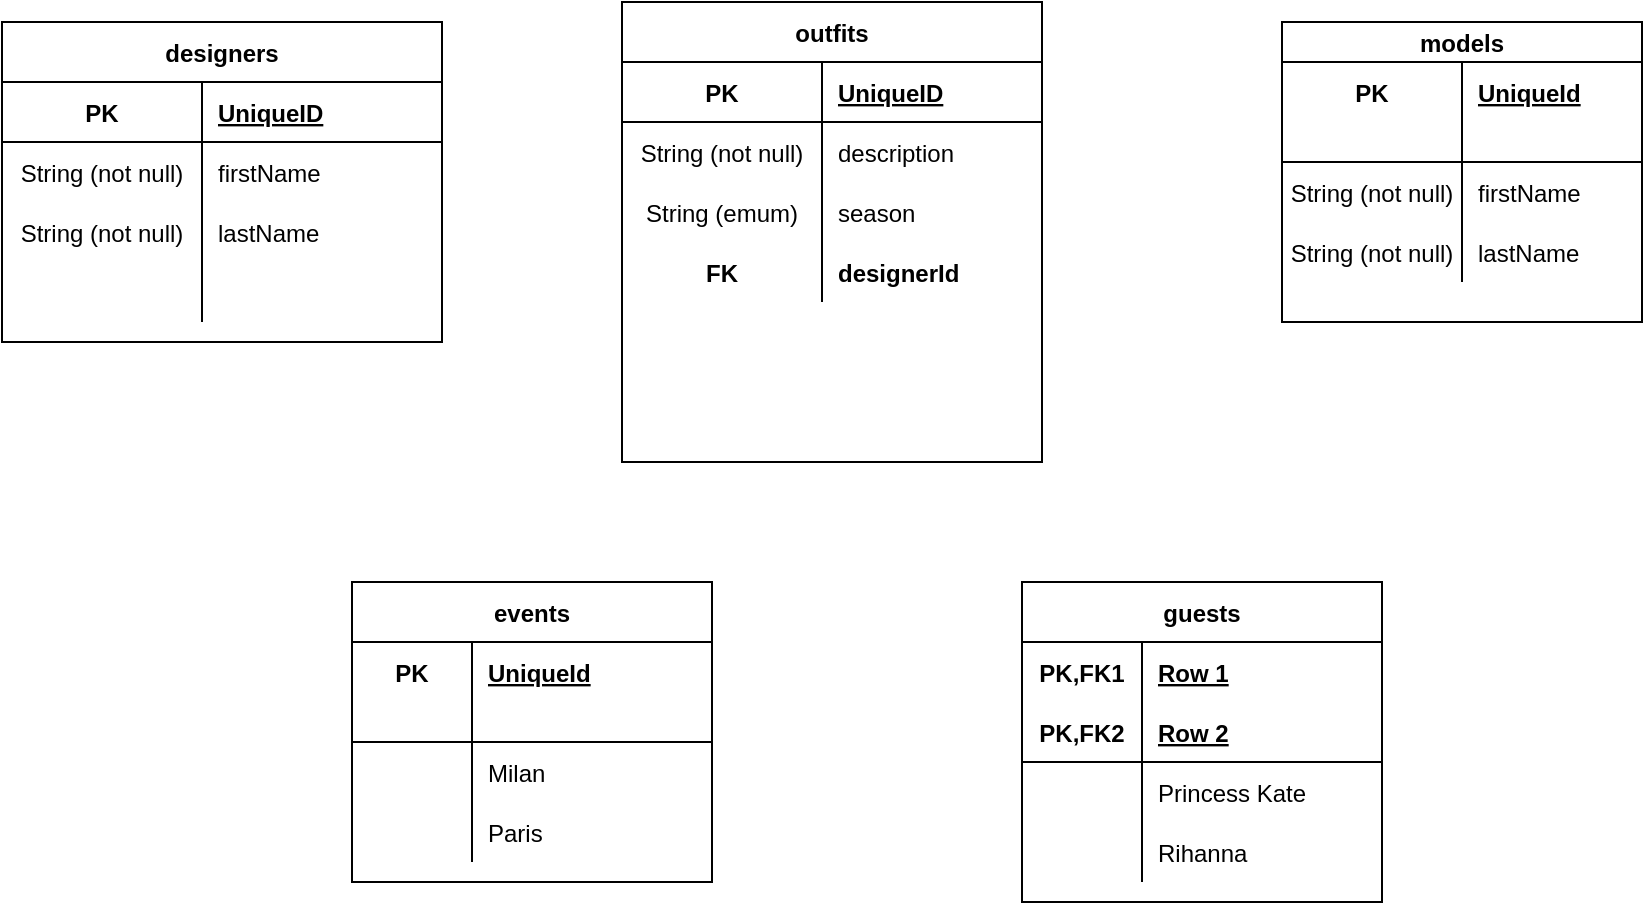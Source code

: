 <mxfile version="14.9.6" type="github">
  <diagram id="R2lEEEUBdFMjLlhIrx00" name="Page-1">
    <mxGraphModel dx="2703" dy="1529" grid="1" gridSize="10" guides="1" tooltips="1" connect="1" arrows="1" fold="1" page="1" pageScale="1" pageWidth="850" pageHeight="1100" math="0" shadow="0" extFonts="Permanent Marker^https://fonts.googleapis.com/css?family=Permanent+Marker">
      <root>
        <mxCell id="0" />
        <mxCell id="1" parent="0" />
        <mxCell id="n0nqkG9T2Kt_HHm7O6Rn-1" value="outfits" style="shape=table;startSize=30;container=1;collapsible=1;childLayout=tableLayout;fixedRows=1;rowLines=0;fontStyle=1;align=center;resizeLast=1;" parent="1" vertex="1">
          <mxGeometry x="380" y="30" width="210" height="230" as="geometry">
            <mxRectangle x="50" y="40" width="70" height="30" as="alternateBounds" />
          </mxGeometry>
        </mxCell>
        <mxCell id="n0nqkG9T2Kt_HHm7O6Rn-2" value="" style="shape=partialRectangle;collapsible=0;dropTarget=0;pointerEvents=0;fillColor=none;top=0;left=0;bottom=1;right=0;points=[[0,0.5],[1,0.5]];portConstraint=eastwest;" parent="n0nqkG9T2Kt_HHm7O6Rn-1" vertex="1">
          <mxGeometry y="30" width="210" height="30" as="geometry" />
        </mxCell>
        <mxCell id="n0nqkG9T2Kt_HHm7O6Rn-3" value="PK" style="shape=partialRectangle;connectable=0;fillColor=none;top=0;left=0;bottom=0;right=0;fontStyle=1;overflow=hidden;" parent="n0nqkG9T2Kt_HHm7O6Rn-2" vertex="1">
          <mxGeometry width="100" height="30" as="geometry" />
        </mxCell>
        <mxCell id="n0nqkG9T2Kt_HHm7O6Rn-4" value="UniqueID" style="shape=partialRectangle;connectable=0;fillColor=none;top=0;left=0;bottom=0;right=0;align=left;spacingLeft=6;fontStyle=5;overflow=hidden;" parent="n0nqkG9T2Kt_HHm7O6Rn-2" vertex="1">
          <mxGeometry x="100" width="110" height="30" as="geometry" />
        </mxCell>
        <mxCell id="n0nqkG9T2Kt_HHm7O6Rn-5" value="" style="shape=partialRectangle;collapsible=0;dropTarget=0;pointerEvents=0;fillColor=none;top=0;left=0;bottom=0;right=0;points=[[0,0.5],[1,0.5]];portConstraint=eastwest;" parent="n0nqkG9T2Kt_HHm7O6Rn-1" vertex="1">
          <mxGeometry y="60" width="210" height="30" as="geometry" />
        </mxCell>
        <mxCell id="n0nqkG9T2Kt_HHm7O6Rn-6" value="String (not null)" style="shape=partialRectangle;connectable=0;fillColor=none;top=0;left=0;bottom=0;right=0;editable=1;overflow=hidden;" parent="n0nqkG9T2Kt_HHm7O6Rn-5" vertex="1">
          <mxGeometry width="100" height="30" as="geometry" />
        </mxCell>
        <mxCell id="n0nqkG9T2Kt_HHm7O6Rn-7" value="description" style="shape=partialRectangle;connectable=0;fillColor=none;top=0;left=0;bottom=0;right=0;align=left;spacingLeft=6;overflow=hidden;" parent="n0nqkG9T2Kt_HHm7O6Rn-5" vertex="1">
          <mxGeometry x="100" width="110" height="30" as="geometry" />
        </mxCell>
        <mxCell id="n0nqkG9T2Kt_HHm7O6Rn-8" value="" style="shape=partialRectangle;collapsible=0;dropTarget=0;pointerEvents=0;fillColor=none;top=0;left=0;bottom=0;right=0;points=[[0,0.5],[1,0.5]];portConstraint=eastwest;" parent="n0nqkG9T2Kt_HHm7O6Rn-1" vertex="1">
          <mxGeometry y="90" width="210" height="30" as="geometry" />
        </mxCell>
        <mxCell id="n0nqkG9T2Kt_HHm7O6Rn-9" value="String (emum)" style="shape=partialRectangle;connectable=0;fillColor=none;top=0;left=0;bottom=0;right=0;editable=1;overflow=hidden;" parent="n0nqkG9T2Kt_HHm7O6Rn-8" vertex="1">
          <mxGeometry width="100" height="30" as="geometry" />
        </mxCell>
        <mxCell id="n0nqkG9T2Kt_HHm7O6Rn-10" value="season" style="shape=partialRectangle;connectable=0;fillColor=none;top=0;left=0;bottom=0;right=0;align=left;spacingLeft=6;overflow=hidden;" parent="n0nqkG9T2Kt_HHm7O6Rn-8" vertex="1">
          <mxGeometry x="100" width="110" height="30" as="geometry" />
        </mxCell>
        <mxCell id="n0nqkG9T2Kt_HHm7O6Rn-11" value="" style="shape=partialRectangle;collapsible=0;dropTarget=0;pointerEvents=0;fillColor=none;top=0;left=0;bottom=0;right=0;points=[[0,0.5],[1,0.5]];portConstraint=eastwest;" parent="n0nqkG9T2Kt_HHm7O6Rn-1" vertex="1">
          <mxGeometry y="120" width="210" height="30" as="geometry" />
        </mxCell>
        <mxCell id="n0nqkG9T2Kt_HHm7O6Rn-12" value="FK" style="shape=partialRectangle;connectable=0;fillColor=none;top=0;left=0;bottom=0;right=0;editable=1;overflow=hidden;fontStyle=1" parent="n0nqkG9T2Kt_HHm7O6Rn-11" vertex="1">
          <mxGeometry width="100" height="30" as="geometry" />
        </mxCell>
        <mxCell id="n0nqkG9T2Kt_HHm7O6Rn-13" value="designerId" style="shape=partialRectangle;connectable=0;fillColor=none;top=0;left=0;bottom=0;right=0;align=left;spacingLeft=6;overflow=hidden;fontStyle=1" parent="n0nqkG9T2Kt_HHm7O6Rn-11" vertex="1">
          <mxGeometry x="100" width="110" height="30" as="geometry" />
        </mxCell>
        <mxCell id="n0nqkG9T2Kt_HHm7O6Rn-37" value="models" style="shape=table;startSize=20;container=1;collapsible=1;childLayout=tableLayout;fixedRows=1;rowLines=0;fontStyle=1;align=center;resizeLast=1;" parent="1" vertex="1">
          <mxGeometry x="710" y="40" width="180" height="150" as="geometry" />
        </mxCell>
        <mxCell id="n0nqkG9T2Kt_HHm7O6Rn-38" value="" style="shape=partialRectangle;collapsible=0;dropTarget=0;pointerEvents=0;fillColor=none;top=0;left=0;bottom=0;right=0;points=[[0,0.5],[1,0.5]];portConstraint=eastwest;" parent="n0nqkG9T2Kt_HHm7O6Rn-37" vertex="1">
          <mxGeometry y="20" width="180" height="30" as="geometry" />
        </mxCell>
        <mxCell id="n0nqkG9T2Kt_HHm7O6Rn-39" value="PK" style="shape=partialRectangle;connectable=0;fillColor=none;top=0;left=0;bottom=0;right=0;fontStyle=1;overflow=hidden;" parent="n0nqkG9T2Kt_HHm7O6Rn-38" vertex="1">
          <mxGeometry width="90" height="30" as="geometry" />
        </mxCell>
        <mxCell id="n0nqkG9T2Kt_HHm7O6Rn-40" value="UniqueId" style="shape=partialRectangle;connectable=0;fillColor=none;top=0;left=0;bottom=0;right=0;align=left;spacingLeft=6;fontStyle=5;overflow=hidden;" parent="n0nqkG9T2Kt_HHm7O6Rn-38" vertex="1">
          <mxGeometry x="90" width="90" height="30" as="geometry" />
        </mxCell>
        <mxCell id="n0nqkG9T2Kt_HHm7O6Rn-41" value="" style="shape=partialRectangle;collapsible=0;dropTarget=0;pointerEvents=0;fillColor=none;top=0;left=0;bottom=1;right=0;points=[[0,0.5],[1,0.5]];portConstraint=eastwest;" parent="n0nqkG9T2Kt_HHm7O6Rn-37" vertex="1">
          <mxGeometry y="50" width="180" height="20" as="geometry" />
        </mxCell>
        <mxCell id="n0nqkG9T2Kt_HHm7O6Rn-42" value="" style="shape=partialRectangle;connectable=0;fillColor=none;top=0;left=0;bottom=0;right=0;fontStyle=1;overflow=hidden;" parent="n0nqkG9T2Kt_HHm7O6Rn-41" vertex="1">
          <mxGeometry width="90" height="20" as="geometry" />
        </mxCell>
        <mxCell id="n0nqkG9T2Kt_HHm7O6Rn-43" value="" style="shape=partialRectangle;connectable=0;fillColor=none;top=0;left=0;bottom=0;right=0;align=left;spacingLeft=6;fontStyle=5;overflow=hidden;" parent="n0nqkG9T2Kt_HHm7O6Rn-41" vertex="1">
          <mxGeometry x="90" width="90" height="20" as="geometry" />
        </mxCell>
        <mxCell id="n0nqkG9T2Kt_HHm7O6Rn-44" value="" style="shape=partialRectangle;collapsible=0;dropTarget=0;pointerEvents=0;fillColor=none;top=0;left=0;bottom=0;right=0;points=[[0,0.5],[1,0.5]];portConstraint=eastwest;" parent="n0nqkG9T2Kt_HHm7O6Rn-37" vertex="1">
          <mxGeometry y="70" width="180" height="30" as="geometry" />
        </mxCell>
        <mxCell id="n0nqkG9T2Kt_HHm7O6Rn-45" value="String (not null)" style="shape=partialRectangle;connectable=0;fillColor=none;top=0;left=0;bottom=0;right=0;editable=1;overflow=hidden;" parent="n0nqkG9T2Kt_HHm7O6Rn-44" vertex="1">
          <mxGeometry width="90" height="30" as="geometry" />
        </mxCell>
        <mxCell id="n0nqkG9T2Kt_HHm7O6Rn-46" value="firstName" style="shape=partialRectangle;connectable=0;fillColor=none;top=0;left=0;bottom=0;right=0;align=left;spacingLeft=6;overflow=hidden;" parent="n0nqkG9T2Kt_HHm7O6Rn-44" vertex="1">
          <mxGeometry x="90" width="90" height="30" as="geometry" />
        </mxCell>
        <mxCell id="n0nqkG9T2Kt_HHm7O6Rn-47" value="" style="shape=partialRectangle;collapsible=0;dropTarget=0;pointerEvents=0;fillColor=none;top=0;left=0;bottom=0;right=0;points=[[0,0.5],[1,0.5]];portConstraint=eastwest;" parent="n0nqkG9T2Kt_HHm7O6Rn-37" vertex="1">
          <mxGeometry y="100" width="180" height="30" as="geometry" />
        </mxCell>
        <mxCell id="n0nqkG9T2Kt_HHm7O6Rn-48" value="String (not null)" style="shape=partialRectangle;connectable=0;fillColor=none;top=0;left=0;bottom=0;right=0;editable=1;overflow=hidden;" parent="n0nqkG9T2Kt_HHm7O6Rn-47" vertex="1">
          <mxGeometry width="90" height="30" as="geometry" />
        </mxCell>
        <mxCell id="n0nqkG9T2Kt_HHm7O6Rn-49" value="lastName" style="shape=partialRectangle;connectable=0;fillColor=none;top=0;left=0;bottom=0;right=0;align=left;spacingLeft=6;overflow=hidden;" parent="n0nqkG9T2Kt_HHm7O6Rn-47" vertex="1">
          <mxGeometry x="90" width="90" height="30" as="geometry" />
        </mxCell>
        <mxCell id="n0nqkG9T2Kt_HHm7O6Rn-50" value="events" style="shape=table;startSize=30;container=1;collapsible=1;childLayout=tableLayout;fixedRows=1;rowLines=0;fontStyle=1;align=center;resizeLast=1;" parent="1" vertex="1">
          <mxGeometry x="245" y="320" width="180" height="150" as="geometry" />
        </mxCell>
        <mxCell id="n0nqkG9T2Kt_HHm7O6Rn-51" value="" style="shape=partialRectangle;collapsible=0;dropTarget=0;pointerEvents=0;fillColor=none;top=0;left=0;bottom=0;right=0;points=[[0,0.5],[1,0.5]];portConstraint=eastwest;" parent="n0nqkG9T2Kt_HHm7O6Rn-50" vertex="1">
          <mxGeometry y="30" width="180" height="30" as="geometry" />
        </mxCell>
        <mxCell id="n0nqkG9T2Kt_HHm7O6Rn-52" value="PK" style="shape=partialRectangle;connectable=0;fillColor=none;top=0;left=0;bottom=0;right=0;fontStyle=1;overflow=hidden;" parent="n0nqkG9T2Kt_HHm7O6Rn-51" vertex="1">
          <mxGeometry width="60" height="30" as="geometry" />
        </mxCell>
        <mxCell id="n0nqkG9T2Kt_HHm7O6Rn-53" value="UniqueId" style="shape=partialRectangle;connectable=0;fillColor=none;top=0;left=0;bottom=0;right=0;align=left;spacingLeft=6;fontStyle=5;overflow=hidden;" parent="n0nqkG9T2Kt_HHm7O6Rn-51" vertex="1">
          <mxGeometry x="60" width="120" height="30" as="geometry" />
        </mxCell>
        <mxCell id="n0nqkG9T2Kt_HHm7O6Rn-54" value="" style="shape=partialRectangle;collapsible=0;dropTarget=0;pointerEvents=0;fillColor=none;top=0;left=0;bottom=1;right=0;points=[[0,0.5],[1,0.5]];portConstraint=eastwest;" parent="n0nqkG9T2Kt_HHm7O6Rn-50" vertex="1">
          <mxGeometry y="60" width="180" height="20" as="geometry" />
        </mxCell>
        <mxCell id="n0nqkG9T2Kt_HHm7O6Rn-55" value="" style="shape=partialRectangle;connectable=0;fillColor=none;top=0;left=0;bottom=0;right=0;fontStyle=1;overflow=hidden;" parent="n0nqkG9T2Kt_HHm7O6Rn-54" vertex="1">
          <mxGeometry width="60" height="20" as="geometry" />
        </mxCell>
        <mxCell id="n0nqkG9T2Kt_HHm7O6Rn-56" value="" style="shape=partialRectangle;connectable=0;fillColor=none;top=0;left=0;bottom=0;right=0;align=left;spacingLeft=6;fontStyle=5;overflow=hidden;" parent="n0nqkG9T2Kt_HHm7O6Rn-54" vertex="1">
          <mxGeometry x="60" width="120" height="20" as="geometry" />
        </mxCell>
        <mxCell id="n0nqkG9T2Kt_HHm7O6Rn-57" value="" style="shape=partialRectangle;collapsible=0;dropTarget=0;pointerEvents=0;fillColor=none;top=0;left=0;bottom=0;right=0;points=[[0,0.5],[1,0.5]];portConstraint=eastwest;" parent="n0nqkG9T2Kt_HHm7O6Rn-50" vertex="1">
          <mxGeometry y="80" width="180" height="30" as="geometry" />
        </mxCell>
        <mxCell id="n0nqkG9T2Kt_HHm7O6Rn-58" value="" style="shape=partialRectangle;connectable=0;fillColor=none;top=0;left=0;bottom=0;right=0;editable=1;overflow=hidden;" parent="n0nqkG9T2Kt_HHm7O6Rn-57" vertex="1">
          <mxGeometry width="60" height="30" as="geometry" />
        </mxCell>
        <mxCell id="n0nqkG9T2Kt_HHm7O6Rn-59" value="Milan" style="shape=partialRectangle;connectable=0;fillColor=none;top=0;left=0;bottom=0;right=0;align=left;spacingLeft=6;overflow=hidden;" parent="n0nqkG9T2Kt_HHm7O6Rn-57" vertex="1">
          <mxGeometry x="60" width="120" height="30" as="geometry" />
        </mxCell>
        <mxCell id="n0nqkG9T2Kt_HHm7O6Rn-60" value="" style="shape=partialRectangle;collapsible=0;dropTarget=0;pointerEvents=0;fillColor=none;top=0;left=0;bottom=0;right=0;points=[[0,0.5],[1,0.5]];portConstraint=eastwest;" parent="n0nqkG9T2Kt_HHm7O6Rn-50" vertex="1">
          <mxGeometry y="110" width="180" height="30" as="geometry" />
        </mxCell>
        <mxCell id="n0nqkG9T2Kt_HHm7O6Rn-61" value="" style="shape=partialRectangle;connectable=0;fillColor=none;top=0;left=0;bottom=0;right=0;editable=1;overflow=hidden;" parent="n0nqkG9T2Kt_HHm7O6Rn-60" vertex="1">
          <mxGeometry width="60" height="30" as="geometry" />
        </mxCell>
        <mxCell id="n0nqkG9T2Kt_HHm7O6Rn-62" value="Paris" style="shape=partialRectangle;connectable=0;fillColor=none;top=0;left=0;bottom=0;right=0;align=left;spacingLeft=6;overflow=hidden;" parent="n0nqkG9T2Kt_HHm7O6Rn-60" vertex="1">
          <mxGeometry x="60" width="120" height="30" as="geometry" />
        </mxCell>
        <mxCell id="n0nqkG9T2Kt_HHm7O6Rn-63" value="guests" style="shape=table;startSize=30;container=1;collapsible=1;childLayout=tableLayout;fixedRows=1;rowLines=0;fontStyle=1;align=center;resizeLast=1;" parent="1" vertex="1">
          <mxGeometry x="580" y="320" width="180" height="160" as="geometry" />
        </mxCell>
        <mxCell id="n0nqkG9T2Kt_HHm7O6Rn-64" value="" style="shape=partialRectangle;collapsible=0;dropTarget=0;pointerEvents=0;fillColor=none;top=0;left=0;bottom=0;right=0;points=[[0,0.5],[1,0.5]];portConstraint=eastwest;" parent="n0nqkG9T2Kt_HHm7O6Rn-63" vertex="1">
          <mxGeometry y="30" width="180" height="30" as="geometry" />
        </mxCell>
        <mxCell id="n0nqkG9T2Kt_HHm7O6Rn-65" value="PK,FK1" style="shape=partialRectangle;connectable=0;fillColor=none;top=0;left=0;bottom=0;right=0;fontStyle=1;overflow=hidden;" parent="n0nqkG9T2Kt_HHm7O6Rn-64" vertex="1">
          <mxGeometry width="60" height="30" as="geometry" />
        </mxCell>
        <mxCell id="n0nqkG9T2Kt_HHm7O6Rn-66" value="Row 1" style="shape=partialRectangle;connectable=0;fillColor=none;top=0;left=0;bottom=0;right=0;align=left;spacingLeft=6;fontStyle=5;overflow=hidden;" parent="n0nqkG9T2Kt_HHm7O6Rn-64" vertex="1">
          <mxGeometry x="60" width="120" height="30" as="geometry" />
        </mxCell>
        <mxCell id="n0nqkG9T2Kt_HHm7O6Rn-67" value="" style="shape=partialRectangle;collapsible=0;dropTarget=0;pointerEvents=0;fillColor=none;top=0;left=0;bottom=1;right=0;points=[[0,0.5],[1,0.5]];portConstraint=eastwest;" parent="n0nqkG9T2Kt_HHm7O6Rn-63" vertex="1">
          <mxGeometry y="60" width="180" height="30" as="geometry" />
        </mxCell>
        <mxCell id="n0nqkG9T2Kt_HHm7O6Rn-68" value="PK,FK2" style="shape=partialRectangle;connectable=0;fillColor=none;top=0;left=0;bottom=0;right=0;fontStyle=1;overflow=hidden;" parent="n0nqkG9T2Kt_HHm7O6Rn-67" vertex="1">
          <mxGeometry width="60" height="30" as="geometry" />
        </mxCell>
        <mxCell id="n0nqkG9T2Kt_HHm7O6Rn-69" value="Row 2" style="shape=partialRectangle;connectable=0;fillColor=none;top=0;left=0;bottom=0;right=0;align=left;spacingLeft=6;fontStyle=5;overflow=hidden;" parent="n0nqkG9T2Kt_HHm7O6Rn-67" vertex="1">
          <mxGeometry x="60" width="120" height="30" as="geometry" />
        </mxCell>
        <mxCell id="n0nqkG9T2Kt_HHm7O6Rn-70" value="" style="shape=partialRectangle;collapsible=0;dropTarget=0;pointerEvents=0;fillColor=none;top=0;left=0;bottom=0;right=0;points=[[0,0.5],[1,0.5]];portConstraint=eastwest;" parent="n0nqkG9T2Kt_HHm7O6Rn-63" vertex="1">
          <mxGeometry y="90" width="180" height="30" as="geometry" />
        </mxCell>
        <mxCell id="n0nqkG9T2Kt_HHm7O6Rn-71" value="" style="shape=partialRectangle;connectable=0;fillColor=none;top=0;left=0;bottom=0;right=0;editable=1;overflow=hidden;" parent="n0nqkG9T2Kt_HHm7O6Rn-70" vertex="1">
          <mxGeometry width="60" height="30" as="geometry" />
        </mxCell>
        <mxCell id="n0nqkG9T2Kt_HHm7O6Rn-72" value="Princess Kate" style="shape=partialRectangle;connectable=0;fillColor=none;top=0;left=0;bottom=0;right=0;align=left;spacingLeft=6;overflow=hidden;" parent="n0nqkG9T2Kt_HHm7O6Rn-70" vertex="1">
          <mxGeometry x="60" width="120" height="30" as="geometry" />
        </mxCell>
        <mxCell id="n0nqkG9T2Kt_HHm7O6Rn-73" value="" style="shape=partialRectangle;collapsible=0;dropTarget=0;pointerEvents=0;fillColor=none;top=0;left=0;bottom=0;right=0;points=[[0,0.5],[1,0.5]];portConstraint=eastwest;" parent="n0nqkG9T2Kt_HHm7O6Rn-63" vertex="1">
          <mxGeometry y="120" width="180" height="30" as="geometry" />
        </mxCell>
        <mxCell id="n0nqkG9T2Kt_HHm7O6Rn-74" value="" style="shape=partialRectangle;connectable=0;fillColor=none;top=0;left=0;bottom=0;right=0;editable=1;overflow=hidden;" parent="n0nqkG9T2Kt_HHm7O6Rn-73" vertex="1">
          <mxGeometry width="60" height="30" as="geometry" />
        </mxCell>
        <mxCell id="n0nqkG9T2Kt_HHm7O6Rn-75" value="Rihanna" style="shape=partialRectangle;connectable=0;fillColor=none;top=0;left=0;bottom=0;right=0;align=left;spacingLeft=6;overflow=hidden;" parent="n0nqkG9T2Kt_HHm7O6Rn-73" vertex="1">
          <mxGeometry x="60" width="120" height="30" as="geometry" />
        </mxCell>
        <mxCell id="n0nqkG9T2Kt_HHm7O6Rn-102" value="designers" style="shape=table;startSize=30;container=1;collapsible=1;childLayout=tableLayout;fixedRows=1;rowLines=0;fontStyle=1;align=center;resizeLast=1;" parent="1" vertex="1">
          <mxGeometry x="70" y="40" width="220" height="160" as="geometry" />
        </mxCell>
        <mxCell id="n0nqkG9T2Kt_HHm7O6Rn-103" value="" style="shape=partialRectangle;collapsible=0;dropTarget=0;pointerEvents=0;fillColor=none;top=0;left=0;bottom=1;right=0;points=[[0,0.5],[1,0.5]];portConstraint=eastwest;" parent="n0nqkG9T2Kt_HHm7O6Rn-102" vertex="1">
          <mxGeometry y="30" width="220" height="30" as="geometry" />
        </mxCell>
        <mxCell id="n0nqkG9T2Kt_HHm7O6Rn-104" value="PK" style="shape=partialRectangle;connectable=0;fillColor=none;top=0;left=0;bottom=0;right=0;fontStyle=1;overflow=hidden;" parent="n0nqkG9T2Kt_HHm7O6Rn-103" vertex="1">
          <mxGeometry width="100" height="30" as="geometry" />
        </mxCell>
        <mxCell id="n0nqkG9T2Kt_HHm7O6Rn-105" value="UniqueID" style="shape=partialRectangle;connectable=0;fillColor=none;top=0;left=0;bottom=0;right=0;align=left;spacingLeft=6;fontStyle=5;overflow=hidden;" parent="n0nqkG9T2Kt_HHm7O6Rn-103" vertex="1">
          <mxGeometry x="100" width="120" height="30" as="geometry" />
        </mxCell>
        <mxCell id="n0nqkG9T2Kt_HHm7O6Rn-106" value="" style="shape=partialRectangle;collapsible=0;dropTarget=0;pointerEvents=0;fillColor=none;top=0;left=0;bottom=0;right=0;points=[[0,0.5],[1,0.5]];portConstraint=eastwest;" parent="n0nqkG9T2Kt_HHm7O6Rn-102" vertex="1">
          <mxGeometry y="60" width="220" height="30" as="geometry" />
        </mxCell>
        <mxCell id="n0nqkG9T2Kt_HHm7O6Rn-107" value="String (not null)" style="shape=partialRectangle;connectable=0;fillColor=none;top=0;left=0;bottom=0;right=0;editable=1;overflow=hidden;" parent="n0nqkG9T2Kt_HHm7O6Rn-106" vertex="1">
          <mxGeometry width="100" height="30" as="geometry" />
        </mxCell>
        <mxCell id="n0nqkG9T2Kt_HHm7O6Rn-108" value="firstName" style="shape=partialRectangle;connectable=0;fillColor=none;top=0;left=0;bottom=0;right=0;align=left;spacingLeft=6;overflow=hidden;" parent="n0nqkG9T2Kt_HHm7O6Rn-106" vertex="1">
          <mxGeometry x="100" width="120" height="30" as="geometry" />
        </mxCell>
        <mxCell id="n0nqkG9T2Kt_HHm7O6Rn-109" value="" style="shape=partialRectangle;collapsible=0;dropTarget=0;pointerEvents=0;fillColor=none;top=0;left=0;bottom=0;right=0;points=[[0,0.5],[1,0.5]];portConstraint=eastwest;" parent="n0nqkG9T2Kt_HHm7O6Rn-102" vertex="1">
          <mxGeometry y="90" width="220" height="30" as="geometry" />
        </mxCell>
        <mxCell id="n0nqkG9T2Kt_HHm7O6Rn-110" value="" style="shape=partialRectangle;connectable=0;fillColor=none;top=0;left=0;bottom=0;right=0;editable=1;overflow=hidden;" parent="n0nqkG9T2Kt_HHm7O6Rn-109" vertex="1">
          <mxGeometry width="100" height="30" as="geometry" />
        </mxCell>
        <mxCell id="n0nqkG9T2Kt_HHm7O6Rn-111" value="lastName" style="shape=partialRectangle;connectable=0;fillColor=none;top=0;left=0;bottom=0;right=0;align=left;spacingLeft=6;overflow=hidden;" parent="n0nqkG9T2Kt_HHm7O6Rn-109" vertex="1">
          <mxGeometry x="100" width="120" height="30" as="geometry" />
        </mxCell>
        <mxCell id="n0nqkG9T2Kt_HHm7O6Rn-112" value="" style="shape=partialRectangle;collapsible=0;dropTarget=0;pointerEvents=0;fillColor=none;top=0;left=0;bottom=0;right=0;points=[[0,0.5],[1,0.5]];portConstraint=eastwest;" parent="n0nqkG9T2Kt_HHm7O6Rn-102" vertex="1">
          <mxGeometry y="120" width="220" height="30" as="geometry" />
        </mxCell>
        <mxCell id="n0nqkG9T2Kt_HHm7O6Rn-113" value="" style="shape=partialRectangle;connectable=0;fillColor=none;top=0;left=0;bottom=0;right=0;editable=1;overflow=hidden;" parent="n0nqkG9T2Kt_HHm7O6Rn-112" vertex="1">
          <mxGeometry width="100" height="30" as="geometry" />
        </mxCell>
        <mxCell id="n0nqkG9T2Kt_HHm7O6Rn-114" value="" style="shape=partialRectangle;connectable=0;fillColor=none;top=0;left=0;bottom=0;right=0;align=left;spacingLeft=6;overflow=hidden;" parent="n0nqkG9T2Kt_HHm7O6Rn-112" vertex="1">
          <mxGeometry x="100" width="120" height="30" as="geometry" />
        </mxCell>
        <mxCell id="4NuiKdI-asRGCGj7idUy-1" value="String (not null)" style="shape=partialRectangle;connectable=0;fillColor=none;top=0;left=0;bottom=0;right=0;editable=1;overflow=hidden;" vertex="1" parent="1">
          <mxGeometry x="70" y="130" width="100" height="30" as="geometry" />
        </mxCell>
      </root>
    </mxGraphModel>
  </diagram>
</mxfile>
